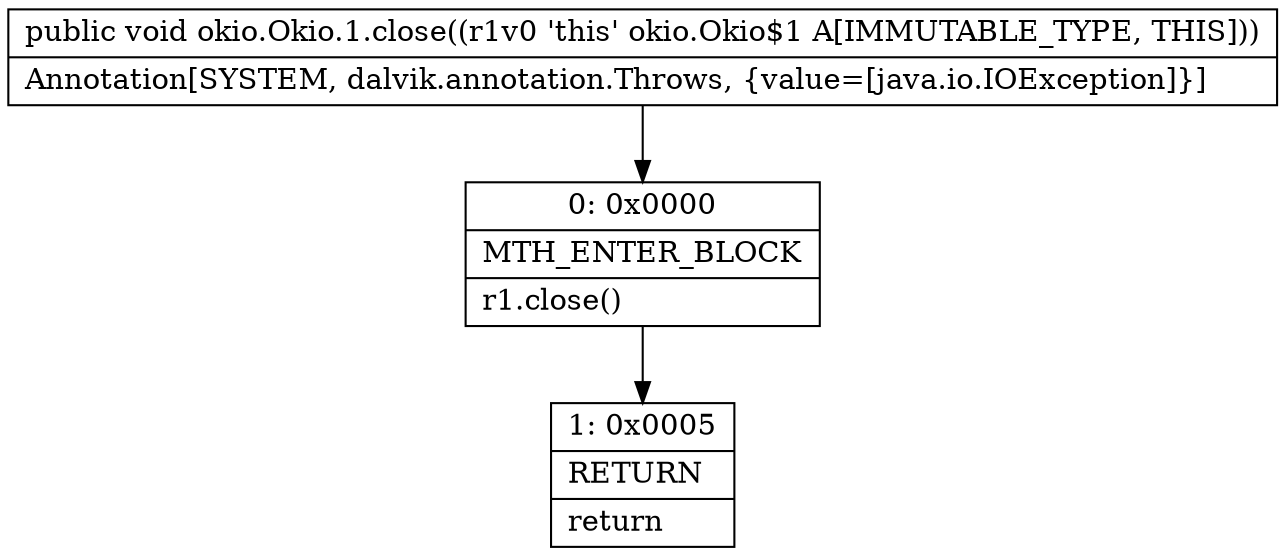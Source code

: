 digraph "CFG forokio.Okio.1.close()V" {
Node_0 [shape=record,label="{0\:\ 0x0000|MTH_ENTER_BLOCK\l|r1.close()\l}"];
Node_1 [shape=record,label="{1\:\ 0x0005|RETURN\l|return\l}"];
MethodNode[shape=record,label="{public void okio.Okio.1.close((r1v0 'this' okio.Okio$1 A[IMMUTABLE_TYPE, THIS]))  | Annotation[SYSTEM, dalvik.annotation.Throws, \{value=[java.io.IOException]\}]\l}"];
MethodNode -> Node_0;
Node_0 -> Node_1;
}

